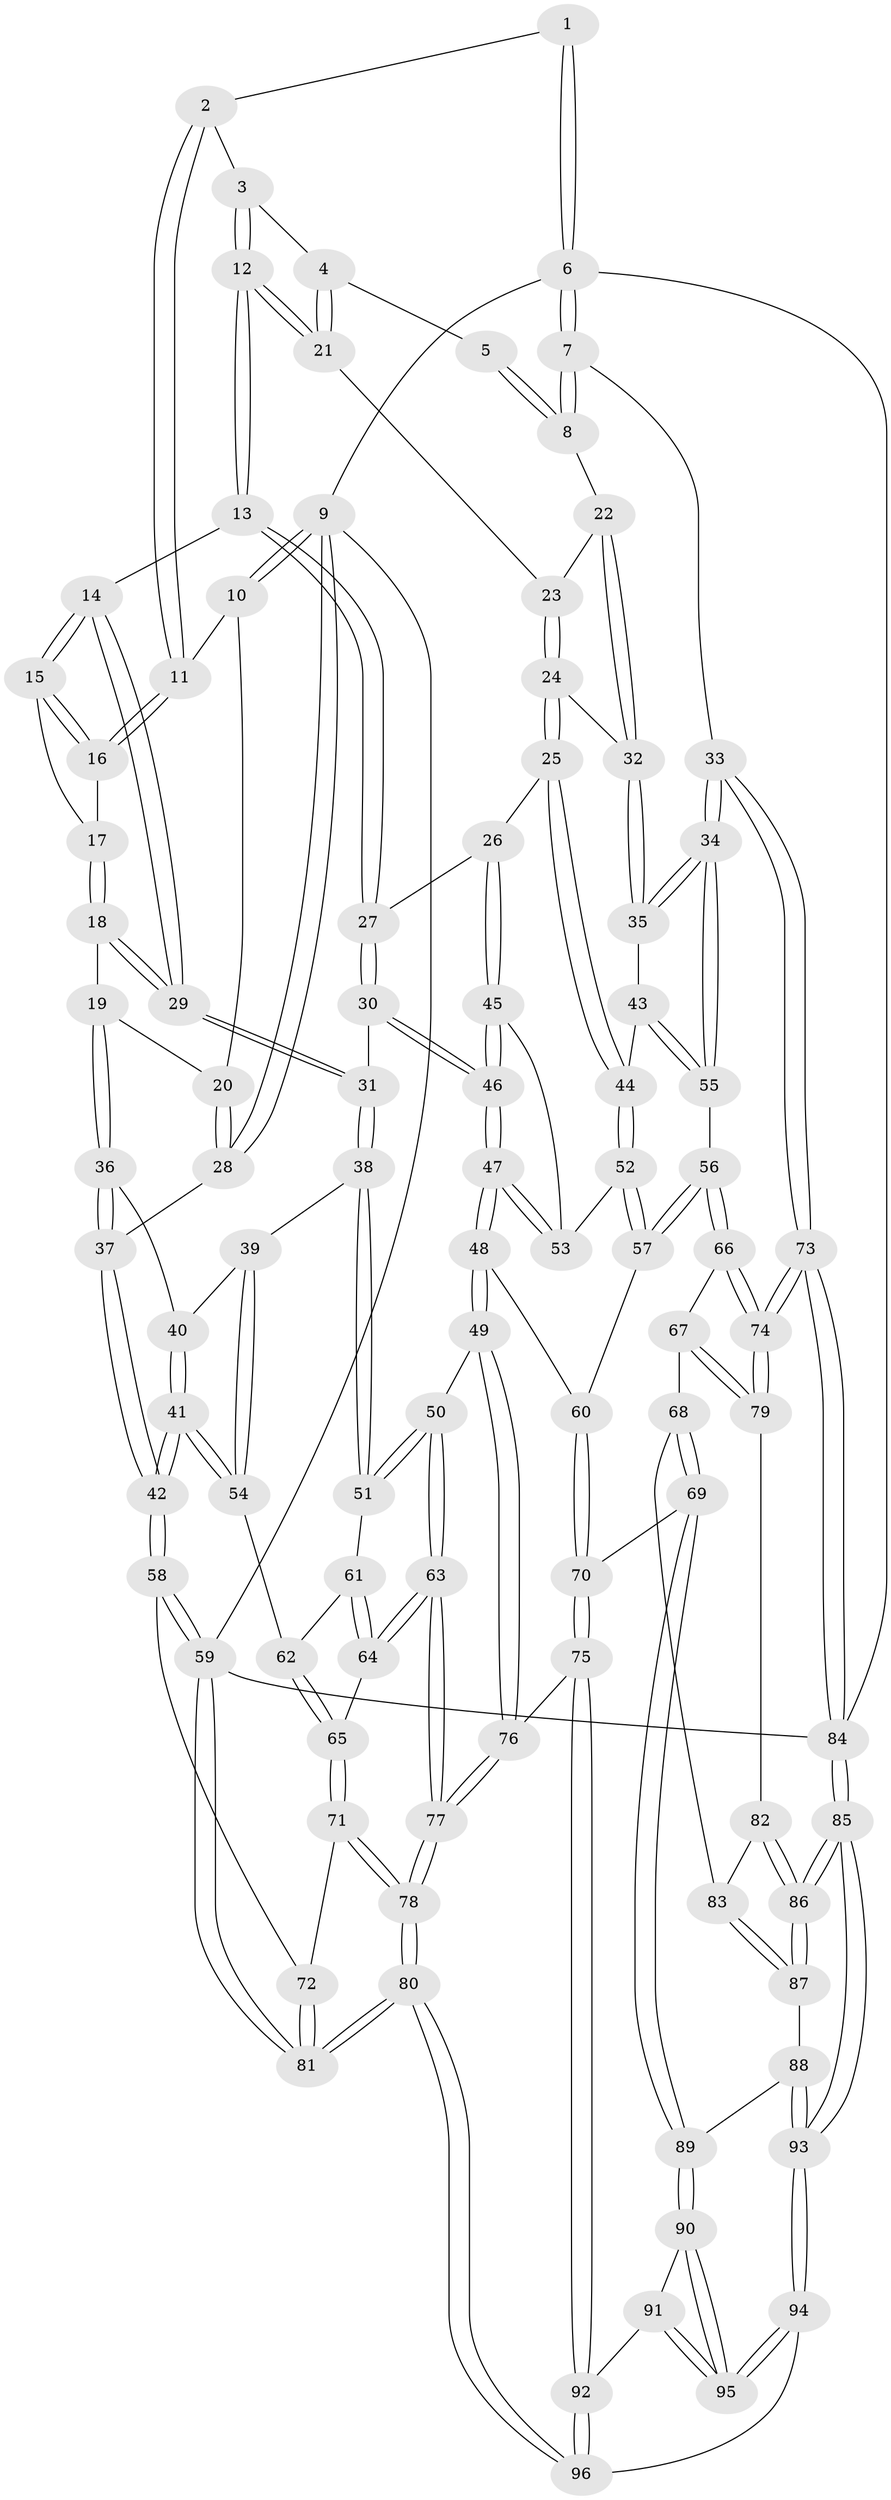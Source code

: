 // coarse degree distribution, {5: 0.2982456140350877, 4: 0.3684210526315789, 8: 0.017543859649122806, 3: 0.08771929824561403, 6: 0.21052631578947367, 2: 0.017543859649122806}
// Generated by graph-tools (version 1.1) at 2025/21/03/04/25 18:21:14]
// undirected, 96 vertices, 237 edges
graph export_dot {
graph [start="1"]
  node [color=gray90,style=filled];
  1 [pos="+0.7966259483155226+0"];
  2 [pos="+0.43365399185738535+0"];
  3 [pos="+0.5889968029388343+0.12286346395711133"];
  4 [pos="+0.7450512165759463+0.1417651678025788"];
  5 [pos="+0.7878822621441045+0"];
  6 [pos="+1+0"];
  7 [pos="+1+0.18026656446809594"];
  8 [pos="+0.9984620973567407+0.24477145044347834"];
  9 [pos="+0+0"];
  10 [pos="+0.3458586730549376+0"];
  11 [pos="+0.3902972970509199+0"];
  12 [pos="+0.5602032606654151+0.2709747147938204"];
  13 [pos="+0.5575050079741507+0.27333003929962557"];
  14 [pos="+0.5567296397977272+0.27322472773365586"];
  15 [pos="+0.546359397257284+0.26720903453554545"];
  16 [pos="+0.3946030694432171+0"];
  17 [pos="+0.3691189460087126+0.24849409506535938"];
  18 [pos="+0.33852430235042463+0.2825505578380443"];
  19 [pos="+0.18475104543679652+0.3061208653579215"];
  20 [pos="+0.1587937895261846+0.22536419902496335"];
  21 [pos="+0.7487984529132625+0.1978377071069247"];
  22 [pos="+0.9824422693837458+0.25219090003619005"];
  23 [pos="+0.7513500194136804+0.20114323612606475"];
  24 [pos="+0.7623982309740148+0.40160650646443286"];
  25 [pos="+0.7056249644299377+0.4422562388305623"];
  26 [pos="+0.6382309066634853+0.43387024802497587"];
  27 [pos="+0.6348218657047734+0.4325350280465374"];
  28 [pos="+0+0"];
  29 [pos="+0.4180984395088123+0.41198660289222744"];
  30 [pos="+0.5209690153186728+0.47745462611892125"];
  31 [pos="+0.4193214023974946+0.4338685566730181"];
  32 [pos="+0.870148305388208+0.40869345432232296"];
  33 [pos="+1+0.6951091959439996"];
  34 [pos="+1+0.6906805852301903"];
  35 [pos="+0.9305969305218846+0.49337458375033383"];
  36 [pos="+0.17816236312061293+0.32124138441815686"];
  37 [pos="+0+0.39707329756525483"];
  38 [pos="+0.29311144142658+0.5454849301060023"];
  39 [pos="+0.21276287648469255+0.47609113365911593"];
  40 [pos="+0.18353346840315599+0.3633101539135079"];
  41 [pos="+0+0.5915086374582234"];
  42 [pos="+0+0.5903606436985384"];
  43 [pos="+0.7687986737338243+0.5731710972159101"];
  44 [pos="+0.7330225247570124+0.5412528678308752"];
  45 [pos="+0.6089086607308741+0.5605768010417028"];
  46 [pos="+0.5060475563856923+0.5822702936882778"];
  47 [pos="+0.49449536988817555+0.6159949599206836"];
  48 [pos="+0.45771475311638526+0.6764523678693345"];
  49 [pos="+0.42024983824597617+0.6939900823979545"];
  50 [pos="+0.35535527504292197+0.6883244986992064"];
  51 [pos="+0.3008711873121348+0.582086398939143"];
  52 [pos="+0.6538487887765119+0.6315157806686987"];
  53 [pos="+0.6169471607115592+0.5958876098802759"];
  54 [pos="+0+0.6067838744878312"];
  55 [pos="+0.8232846315650117+0.6696735428240619"];
  56 [pos="+0.7647678489636496+0.716994653835566"];
  57 [pos="+0.6480095250380117+0.6832376755730056"];
  58 [pos="+0+0.6772790741829716"];
  59 [pos="+0+1"];
  60 [pos="+0.6134970213971238+0.7061928549574512"];
  61 [pos="+0.11880144730092534+0.651386234777253"];
  62 [pos="+0.02500500561637578+0.6479361996940926"];
  63 [pos="+0.30149351519544115+0.7589806970036534"];
  64 [pos="+0.2340728521348777+0.7573614825794709"];
  65 [pos="+0.11330471632146595+0.7834843975426272"];
  66 [pos="+0.7578243687620456+0.7772758036312399"];
  67 [pos="+0.7481203987856326+0.805328636701253"];
  68 [pos="+0.7378870903812189+0.8168214718126025"];
  69 [pos="+0.6915215683513022+0.8515967898439006"];
  70 [pos="+0.6302516198015494+0.8420908685117545"];
  71 [pos="+0.11259718575288238+0.7851978550704554"];
  72 [pos="+0.07933431650191532+0.8232653317915202"];
  73 [pos="+1+0.7773233525820265"];
  74 [pos="+0.93928518478523+0.8213004459958562"];
  75 [pos="+0.5451290713490788+0.8935962033052272"];
  76 [pos="+0.5278460299926143+0.8853394150266588"];
  77 [pos="+0.28720928376238375+0.9736627336626821"];
  78 [pos="+0.2552440772392227+1"];
  79 [pos="+0.8426315205833207+0.8531199689884924"];
  80 [pos="+0.17503792312336072+1"];
  81 [pos="+0+1"];
  82 [pos="+0.8254883232610436+0.8837166197013707"];
  83 [pos="+0.8028144246544637+0.8932339669709143"];
  84 [pos="+1+1"];
  85 [pos="+1+1"];
  86 [pos="+0.933358413556753+1"];
  87 [pos="+0.7920130390648166+0.9093951864213171"];
  88 [pos="+0.7612965144983873+0.9191212772760012"];
  89 [pos="+0.7124033836795025+0.9021302098362949"];
  90 [pos="+0.7044940377935398+0.9409379168447471"];
  91 [pos="+0.6181563458525746+0.9505975156339729"];
  92 [pos="+0.548043933832221+0.9064587622036966"];
  93 [pos="+0.9280672850880277+1"];
  94 [pos="+0.7705544186209003+1"];
  95 [pos="+0.7080203870847575+1"];
  96 [pos="+0.5219628274843995+1"];
  1 -- 2;
  1 -- 6;
  1 -- 6;
  2 -- 3;
  2 -- 11;
  2 -- 11;
  3 -- 4;
  3 -- 12;
  3 -- 12;
  4 -- 5;
  4 -- 21;
  4 -- 21;
  5 -- 8;
  5 -- 8;
  6 -- 7;
  6 -- 7;
  6 -- 9;
  6 -- 84;
  7 -- 8;
  7 -- 8;
  7 -- 33;
  8 -- 22;
  9 -- 10;
  9 -- 10;
  9 -- 28;
  9 -- 28;
  9 -- 59;
  10 -- 11;
  10 -- 20;
  11 -- 16;
  11 -- 16;
  12 -- 13;
  12 -- 13;
  12 -- 21;
  12 -- 21;
  13 -- 14;
  13 -- 27;
  13 -- 27;
  14 -- 15;
  14 -- 15;
  14 -- 29;
  14 -- 29;
  15 -- 16;
  15 -- 16;
  15 -- 17;
  16 -- 17;
  17 -- 18;
  17 -- 18;
  18 -- 19;
  18 -- 29;
  18 -- 29;
  19 -- 20;
  19 -- 36;
  19 -- 36;
  20 -- 28;
  20 -- 28;
  21 -- 23;
  22 -- 23;
  22 -- 32;
  22 -- 32;
  23 -- 24;
  23 -- 24;
  24 -- 25;
  24 -- 25;
  24 -- 32;
  25 -- 26;
  25 -- 44;
  25 -- 44;
  26 -- 27;
  26 -- 45;
  26 -- 45;
  27 -- 30;
  27 -- 30;
  28 -- 37;
  29 -- 31;
  29 -- 31;
  30 -- 31;
  30 -- 46;
  30 -- 46;
  31 -- 38;
  31 -- 38;
  32 -- 35;
  32 -- 35;
  33 -- 34;
  33 -- 34;
  33 -- 73;
  33 -- 73;
  34 -- 35;
  34 -- 35;
  34 -- 55;
  34 -- 55;
  35 -- 43;
  36 -- 37;
  36 -- 37;
  36 -- 40;
  37 -- 42;
  37 -- 42;
  38 -- 39;
  38 -- 51;
  38 -- 51;
  39 -- 40;
  39 -- 54;
  39 -- 54;
  40 -- 41;
  40 -- 41;
  41 -- 42;
  41 -- 42;
  41 -- 54;
  41 -- 54;
  42 -- 58;
  42 -- 58;
  43 -- 44;
  43 -- 55;
  43 -- 55;
  44 -- 52;
  44 -- 52;
  45 -- 46;
  45 -- 46;
  45 -- 53;
  46 -- 47;
  46 -- 47;
  47 -- 48;
  47 -- 48;
  47 -- 53;
  47 -- 53;
  48 -- 49;
  48 -- 49;
  48 -- 60;
  49 -- 50;
  49 -- 76;
  49 -- 76;
  50 -- 51;
  50 -- 51;
  50 -- 63;
  50 -- 63;
  51 -- 61;
  52 -- 53;
  52 -- 57;
  52 -- 57;
  54 -- 62;
  55 -- 56;
  56 -- 57;
  56 -- 57;
  56 -- 66;
  56 -- 66;
  57 -- 60;
  58 -- 59;
  58 -- 59;
  58 -- 72;
  59 -- 81;
  59 -- 81;
  59 -- 84;
  60 -- 70;
  60 -- 70;
  61 -- 62;
  61 -- 64;
  61 -- 64;
  62 -- 65;
  62 -- 65;
  63 -- 64;
  63 -- 64;
  63 -- 77;
  63 -- 77;
  64 -- 65;
  65 -- 71;
  65 -- 71;
  66 -- 67;
  66 -- 74;
  66 -- 74;
  67 -- 68;
  67 -- 79;
  67 -- 79;
  68 -- 69;
  68 -- 69;
  68 -- 83;
  69 -- 70;
  69 -- 89;
  69 -- 89;
  70 -- 75;
  70 -- 75;
  71 -- 72;
  71 -- 78;
  71 -- 78;
  72 -- 81;
  72 -- 81;
  73 -- 74;
  73 -- 74;
  73 -- 84;
  73 -- 84;
  74 -- 79;
  74 -- 79;
  75 -- 76;
  75 -- 92;
  75 -- 92;
  76 -- 77;
  76 -- 77;
  77 -- 78;
  77 -- 78;
  78 -- 80;
  78 -- 80;
  79 -- 82;
  80 -- 81;
  80 -- 81;
  80 -- 96;
  80 -- 96;
  82 -- 83;
  82 -- 86;
  82 -- 86;
  83 -- 87;
  83 -- 87;
  84 -- 85;
  84 -- 85;
  85 -- 86;
  85 -- 86;
  85 -- 93;
  85 -- 93;
  86 -- 87;
  86 -- 87;
  87 -- 88;
  88 -- 89;
  88 -- 93;
  88 -- 93;
  89 -- 90;
  89 -- 90;
  90 -- 91;
  90 -- 95;
  90 -- 95;
  91 -- 92;
  91 -- 95;
  91 -- 95;
  92 -- 96;
  92 -- 96;
  93 -- 94;
  93 -- 94;
  94 -- 95;
  94 -- 95;
  94 -- 96;
}
